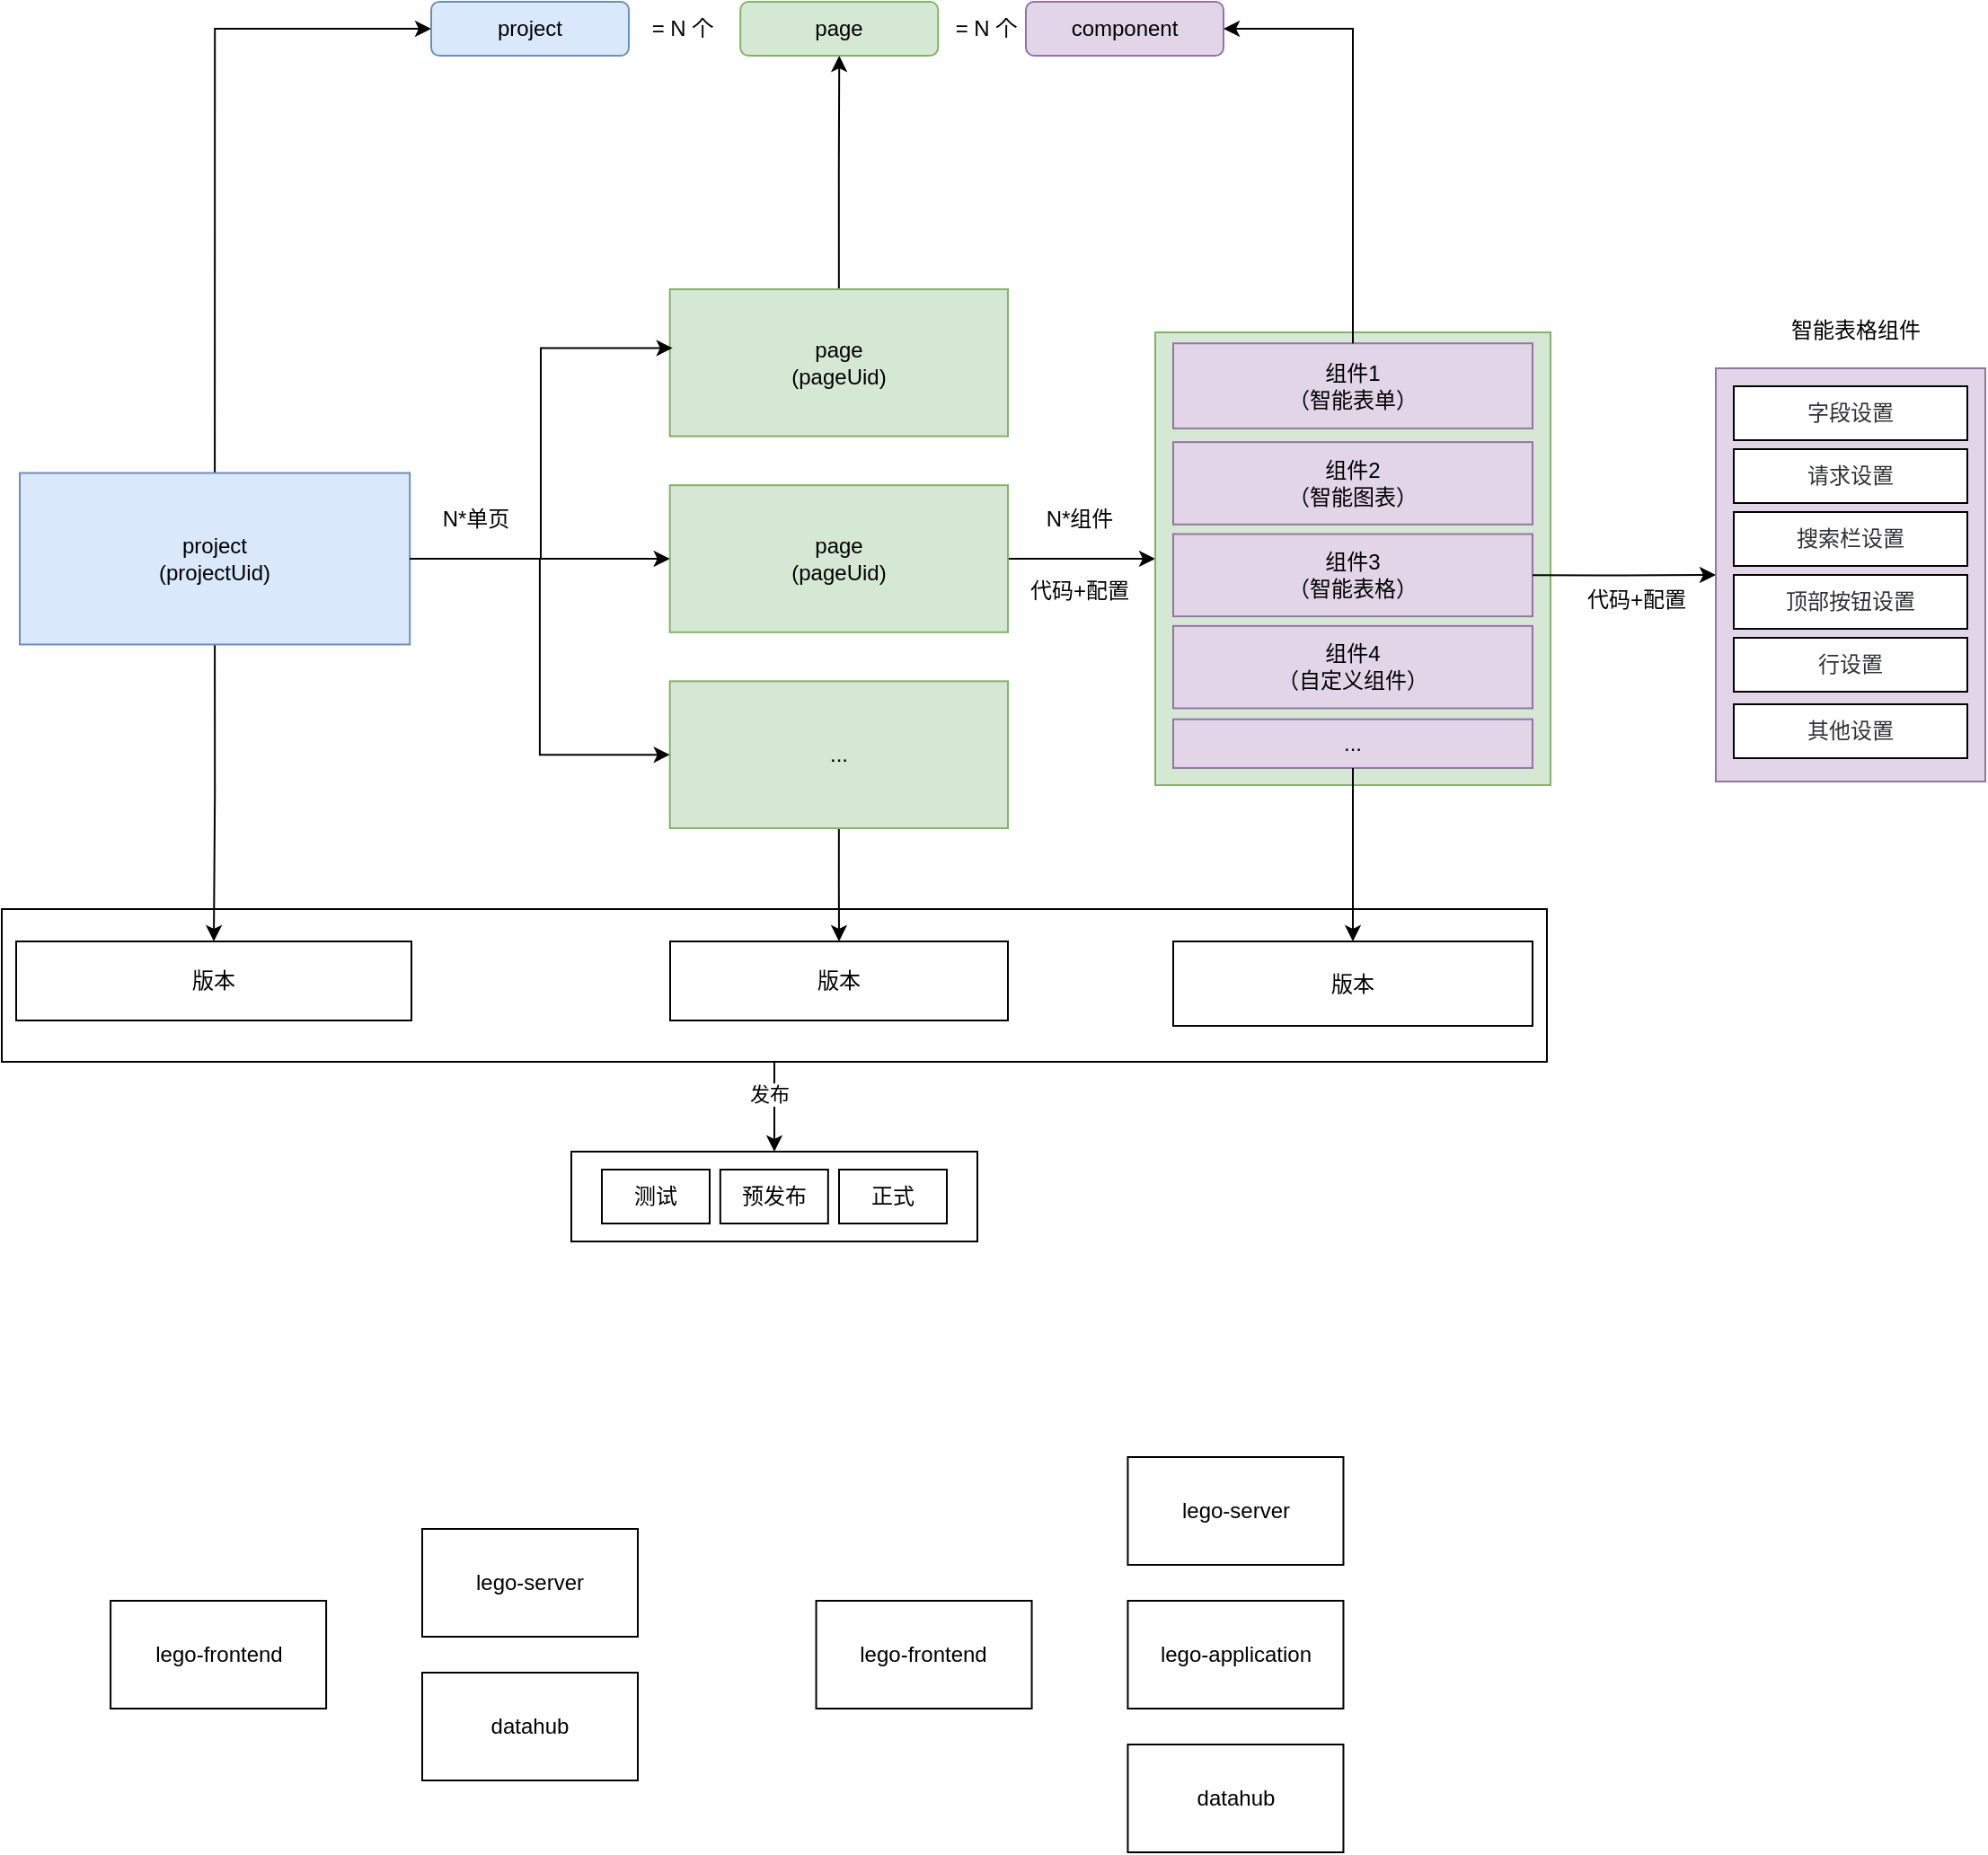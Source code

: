 <mxfile version="14.8.0" type="github">
  <diagram id="uDUzqy1bVPLQPqyA0Kb6" name="Page-1">
    <mxGraphModel dx="1577" dy="1023" grid="1" gridSize="10" guides="1" tooltips="1" connect="1" arrows="1" fold="1" page="1" pageScale="1" pageWidth="827" pageHeight="1169" math="0" shadow="0">
      <root>
        <mxCell id="0" />
        <mxCell id="1" parent="0" />
        <mxCell id="IaOmF9w9HwhS0B1iCCKS-73" style="edgeStyle=orthogonalEdgeStyle;rounded=0;orthogonalLoop=1;jettySize=auto;html=1;exitX=0.5;exitY=1;exitDx=0;exitDy=0;entryX=0.5;entryY=0;entryDx=0;entryDy=0;" edge="1" parent="1" source="IaOmF9w9HwhS0B1iCCKS-68" target="IaOmF9w9HwhS0B1iCCKS-69">
          <mxGeometry relative="1" as="geometry" />
        </mxCell>
        <mxCell id="IaOmF9w9HwhS0B1iCCKS-74" value="发布" style="edgeLabel;html=1;align=center;verticalAlign=middle;resizable=0;points=[];" vertex="1" connectable="0" parent="IaOmF9w9HwhS0B1iCCKS-73">
          <mxGeometry x="-0.28" y="-3" relative="1" as="geometry">
            <mxPoint as="offset" />
          </mxGeometry>
        </mxCell>
        <mxCell id="IaOmF9w9HwhS0B1iCCKS-68" value="" style="rounded=0;whiteSpace=wrap;html=1;" vertex="1" parent="1">
          <mxGeometry x="10" y="525" width="860" height="85" as="geometry" />
        </mxCell>
        <mxCell id="IaOmF9w9HwhS0B1iCCKS-24" style="edgeStyle=orthogonalEdgeStyle;rounded=0;orthogonalLoop=1;jettySize=auto;html=1;exitX=0.5;exitY=0;exitDx=0;exitDy=0;entryX=0;entryY=0.5;entryDx=0;entryDy=0;" edge="1" parent="1" source="IaOmF9w9HwhS0B1iCCKS-1" target="IaOmF9w9HwhS0B1iCCKS-17">
          <mxGeometry relative="1" as="geometry" />
        </mxCell>
        <mxCell id="IaOmF9w9HwhS0B1iCCKS-65" style="edgeStyle=orthogonalEdgeStyle;rounded=0;orthogonalLoop=1;jettySize=auto;html=1;exitX=0.5;exitY=1;exitDx=0;exitDy=0;" edge="1" parent="1" source="IaOmF9w9HwhS0B1iCCKS-1" target="IaOmF9w9HwhS0B1iCCKS-64">
          <mxGeometry relative="1" as="geometry" />
        </mxCell>
        <mxCell id="IaOmF9w9HwhS0B1iCCKS-1" value="project&lt;br&gt;(projectUid)" style="rounded=0;whiteSpace=wrap;html=1;fillColor=#dae8fc;strokeColor=#6c8ebf;" vertex="1" parent="1">
          <mxGeometry x="20" y="282.273" width="217.105" height="95.455" as="geometry" />
        </mxCell>
        <mxCell id="IaOmF9w9HwhS0B1iCCKS-25" style="edgeStyle=orthogonalEdgeStyle;rounded=0;orthogonalLoop=1;jettySize=auto;html=1;exitX=0.5;exitY=0;exitDx=0;exitDy=0;entryX=0.5;entryY=1;entryDx=0;entryDy=0;" edge="1" parent="1" source="IaOmF9w9HwhS0B1iCCKS-4" target="IaOmF9w9HwhS0B1iCCKS-21">
          <mxGeometry relative="1" as="geometry" />
        </mxCell>
        <mxCell id="IaOmF9w9HwhS0B1iCCKS-4" value="page&lt;br&gt;(pageUid)" style="rounded=0;whiteSpace=wrap;html=1;fillColor=#d5e8d4;strokeColor=#82b366;" vertex="1" parent="1">
          <mxGeometry x="381.842" y="180" width="188.158" height="81.818" as="geometry" />
        </mxCell>
        <mxCell id="IaOmF9w9HwhS0B1iCCKS-5" style="edgeStyle=orthogonalEdgeStyle;rounded=0;orthogonalLoop=1;jettySize=auto;html=1;exitX=1;exitY=0.5;exitDx=0;exitDy=0;entryX=0.008;entryY=0.4;entryDx=0;entryDy=0;entryPerimeter=0;" edge="1" parent="1" source="IaOmF9w9HwhS0B1iCCKS-1" target="IaOmF9w9HwhS0B1iCCKS-4">
          <mxGeometry x="20" y="180" as="geometry">
            <Array as="points">
              <mxPoint x="310" y="330" />
              <mxPoint x="310" y="213" />
            </Array>
          </mxGeometry>
        </mxCell>
        <mxCell id="IaOmF9w9HwhS0B1iCCKS-55" style="edgeStyle=orthogonalEdgeStyle;rounded=0;orthogonalLoop=1;jettySize=auto;html=1;exitX=1;exitY=0.5;exitDx=0;exitDy=0;" edge="1" parent="1" source="IaOmF9w9HwhS0B1iCCKS-6" target="IaOmF9w9HwhS0B1iCCKS-28">
          <mxGeometry relative="1" as="geometry" />
        </mxCell>
        <mxCell id="IaOmF9w9HwhS0B1iCCKS-6" value="page&lt;br&gt;(pageUid)" style="rounded=0;whiteSpace=wrap;html=1;fillColor=#d5e8d4;strokeColor=#82b366;" vertex="1" parent="1">
          <mxGeometry x="381.842" y="289.091" width="188.158" height="81.818" as="geometry" />
        </mxCell>
        <mxCell id="IaOmF9w9HwhS0B1iCCKS-8" style="edgeStyle=orthogonalEdgeStyle;rounded=0;orthogonalLoop=1;jettySize=auto;html=1;exitX=1;exitY=0.5;exitDx=0;exitDy=0;" edge="1" parent="1" source="IaOmF9w9HwhS0B1iCCKS-1" target="IaOmF9w9HwhS0B1iCCKS-6">
          <mxGeometry x="20" y="180" as="geometry" />
        </mxCell>
        <mxCell id="IaOmF9w9HwhS0B1iCCKS-66" style="edgeStyle=orthogonalEdgeStyle;rounded=0;orthogonalLoop=1;jettySize=auto;html=1;exitX=0.5;exitY=1;exitDx=0;exitDy=0;" edge="1" parent="1" source="IaOmF9w9HwhS0B1iCCKS-7" target="IaOmF9w9HwhS0B1iCCKS-60">
          <mxGeometry relative="1" as="geometry" />
        </mxCell>
        <mxCell id="IaOmF9w9HwhS0B1iCCKS-7" value="..." style="rounded=0;whiteSpace=wrap;html=1;fillColor=#d5e8d4;strokeColor=#82b366;" vertex="1" parent="1">
          <mxGeometry x="381.842" y="398.182" width="188.158" height="81.818" as="geometry" />
        </mxCell>
        <mxCell id="IaOmF9w9HwhS0B1iCCKS-9" style="edgeStyle=orthogonalEdgeStyle;rounded=0;orthogonalLoop=1;jettySize=auto;html=1;exitX=1;exitY=0.5;exitDx=0;exitDy=0;entryX=0;entryY=0.5;entryDx=0;entryDy=0;" edge="1" parent="1" source="IaOmF9w9HwhS0B1iCCKS-1" target="IaOmF9w9HwhS0B1iCCKS-7">
          <mxGeometry x="20" y="180" as="geometry" />
        </mxCell>
        <mxCell id="IaOmF9w9HwhS0B1iCCKS-17" value="&lt;span&gt;project&lt;/span&gt;" style="rounded=1;whiteSpace=wrap;html=1;fillColor=#dae8fc;strokeColor=#6c8ebf;" vertex="1" parent="1">
          <mxGeometry x="249" y="20" width="110" height="30" as="geometry" />
        </mxCell>
        <mxCell id="IaOmF9w9HwhS0B1iCCKS-20" value="= N 个" style="text;html=1;strokeColor=none;fillColor=none;align=center;verticalAlign=middle;whiteSpace=wrap;rounded=0;" vertex="1" parent="1">
          <mxGeometry x="364" y="25" width="50" height="20" as="geometry" />
        </mxCell>
        <mxCell id="IaOmF9w9HwhS0B1iCCKS-21" value="&lt;span&gt;page&lt;/span&gt;" style="rounded=1;whiteSpace=wrap;html=1;fillColor=#d5e8d4;strokeColor=#82b366;" vertex="1" parent="1">
          <mxGeometry x="421.11" y="20" width="110" height="30" as="geometry" />
        </mxCell>
        <mxCell id="IaOmF9w9HwhS0B1iCCKS-34" value="N*单页" style="text;html=1;strokeColor=none;fillColor=none;align=center;verticalAlign=middle;whiteSpace=wrap;rounded=0;" vertex="1" parent="1">
          <mxGeometry x="254" y="298" width="40" height="20" as="geometry" />
        </mxCell>
        <mxCell id="IaOmF9w9HwhS0B1iCCKS-37" value="" style="rounded=0;whiteSpace=wrap;html=1;fillColor=#e1d5e7;strokeColor=#9673a6;" vertex="1" parent="1">
          <mxGeometry x="964" y="224" width="150" height="230" as="geometry" />
        </mxCell>
        <mxCell id="IaOmF9w9HwhS0B1iCCKS-38" value="&lt;span style=&quot;color: rgb(48 , 49 , 51) ; font-family: &amp;#34;avenir&amp;#34; , &amp;#34;helvetica&amp;#34; , &amp;#34;arial&amp;#34; , sans-serif ; background-color: rgb(255 , 255 , 255)&quot;&gt;&lt;font style=&quot;font-size: 12px&quot;&gt;字段设置&lt;/font&gt;&lt;/span&gt;" style="rounded=0;whiteSpace=wrap;html=1;" vertex="1" parent="1">
          <mxGeometry x="974" y="234" width="130" height="30" as="geometry" />
        </mxCell>
        <mxCell id="IaOmF9w9HwhS0B1iCCKS-39" value="&lt;span style=&quot;color: rgb(48 , 49 , 51) ; font-family: &amp;#34;avenir&amp;#34; , &amp;#34;helvetica&amp;#34; , &amp;#34;arial&amp;#34; , sans-serif ; background-color: rgb(255 , 255 , 255)&quot;&gt;&lt;font style=&quot;font-size: 12px&quot;&gt;请求设置&lt;/font&gt;&lt;/span&gt;" style="rounded=0;whiteSpace=wrap;html=1;" vertex="1" parent="1">
          <mxGeometry x="974" y="269" width="130" height="30" as="geometry" />
        </mxCell>
        <mxCell id="IaOmF9w9HwhS0B1iCCKS-40" value="&lt;font color=&quot;#303133&quot; face=&quot;avenir, helvetica, arial, sans-serif&quot;&gt;&lt;span style=&quot;background-color: rgb(255 , 255 , 255)&quot;&gt;搜索栏设置&lt;/span&gt;&lt;/font&gt;" style="rounded=0;whiteSpace=wrap;html=1;" vertex="1" parent="1">
          <mxGeometry x="974" y="304" width="130" height="30" as="geometry" />
        </mxCell>
        <mxCell id="IaOmF9w9HwhS0B1iCCKS-41" value="&lt;font color=&quot;#303133&quot; face=&quot;avenir, helvetica, arial, sans-serif&quot;&gt;&lt;span style=&quot;background-color: rgb(255 , 255 , 255)&quot;&gt;顶部按钮设置&lt;/span&gt;&lt;/font&gt;" style="rounded=0;whiteSpace=wrap;html=1;" vertex="1" parent="1">
          <mxGeometry x="974" y="339" width="130" height="30" as="geometry" />
        </mxCell>
        <mxCell id="IaOmF9w9HwhS0B1iCCKS-42" value="&lt;span style=&quot;color: rgb(48 , 49 , 51) ; font-family: &amp;#34;avenir&amp;#34; , &amp;#34;helvetica&amp;#34; , &amp;#34;arial&amp;#34; , sans-serif ; background-color: rgb(255 , 255 , 255)&quot;&gt;&lt;font style=&quot;font-size: 12px&quot;&gt;行设置&lt;/font&gt;&lt;/span&gt;" style="rounded=0;whiteSpace=wrap;html=1;" vertex="1" parent="1">
          <mxGeometry x="974" y="374" width="130" height="30" as="geometry" />
        </mxCell>
        <mxCell id="IaOmF9w9HwhS0B1iCCKS-43" value="&lt;font color=&quot;#303133&quot; face=&quot;avenir, helvetica, arial, sans-serif&quot;&gt;&lt;span style=&quot;background-color: rgb(255 , 255 , 255)&quot;&gt;其他设置&lt;/span&gt;&lt;/font&gt;" style="rounded=0;whiteSpace=wrap;html=1;" vertex="1" parent="1">
          <mxGeometry x="974" y="411" width="130" height="30" as="geometry" />
        </mxCell>
        <mxCell id="IaOmF9w9HwhS0B1iCCKS-44" value="智能表格组件" style="text;html=1;strokeColor=none;fillColor=none;align=center;verticalAlign=middle;whiteSpace=wrap;rounded=0;" vertex="1" parent="1">
          <mxGeometry x="1002.5" y="193" width="77.5" height="20" as="geometry" />
        </mxCell>
        <mxCell id="IaOmF9w9HwhS0B1iCCKS-47" value="" style="group;fillColor=#d5e8d4;strokeColor=#82b366;" vertex="1" connectable="0" parent="1">
          <mxGeometry x="652" y="204" width="220" height="252" as="geometry" />
        </mxCell>
        <mxCell id="IaOmF9w9HwhS0B1iCCKS-28" value="" style="rounded=0;whiteSpace=wrap;html=1;fillColor=#d5e8d4;strokeColor=#82b366;" vertex="1" parent="IaOmF9w9HwhS0B1iCCKS-47">
          <mxGeometry width="220" height="252" as="geometry" />
        </mxCell>
        <mxCell id="IaOmF9w9HwhS0B1iCCKS-30" value="组件1&lt;br&gt;（智能表单）" style="rounded=0;whiteSpace=wrap;html=1;fillColor=#e1d5e7;strokeColor=#9673a6;" vertex="1" parent="IaOmF9w9HwhS0B1iCCKS-47">
          <mxGeometry x="10" y="6.109" width="200" height="47.345" as="geometry" />
        </mxCell>
        <mxCell id="IaOmF9w9HwhS0B1iCCKS-31" value="组件2&lt;br&gt;（智能图表）" style="rounded=0;whiteSpace=wrap;html=1;fillColor=#e1d5e7;strokeColor=#9673a6;" vertex="1" parent="IaOmF9w9HwhS0B1iCCKS-47">
          <mxGeometry x="10" y="61.091" width="200" height="45.818" as="geometry" />
        </mxCell>
        <mxCell id="IaOmF9w9HwhS0B1iCCKS-32" value="..." style="rounded=0;whiteSpace=wrap;html=1;fillColor=#e1d5e7;strokeColor=#9673a6;" vertex="1" parent="IaOmF9w9HwhS0B1iCCKS-47">
          <mxGeometry x="10" y="215.345" width="200" height="27.109" as="geometry" />
        </mxCell>
        <mxCell id="IaOmF9w9HwhS0B1iCCKS-45" value="组件3&lt;br&gt;（智能表格）" style="rounded=0;whiteSpace=wrap;html=1;fillColor=#e1d5e7;strokeColor=#9673a6;" vertex="1" parent="IaOmF9w9HwhS0B1iCCKS-47">
          <mxGeometry x="10" y="112.255" width="200" height="45.818" as="geometry" />
        </mxCell>
        <mxCell id="IaOmF9w9HwhS0B1iCCKS-46" value="组件4&lt;br&gt;（自定义组件）" style="rounded=0;whiteSpace=wrap;html=1;fillColor=#e1d5e7;strokeColor=#9673a6;" vertex="1" parent="IaOmF9w9HwhS0B1iCCKS-47">
          <mxGeometry x="10" y="163.418" width="200" height="45.818" as="geometry" />
        </mxCell>
        <mxCell id="IaOmF9w9HwhS0B1iCCKS-53" value="&lt;span&gt;component&lt;/span&gt;" style="rounded=1;whiteSpace=wrap;html=1;fillColor=#e1d5e7;strokeColor=#9673a6;" vertex="1" parent="1">
          <mxGeometry x="580" y="20" width="110" height="30" as="geometry" />
        </mxCell>
        <mxCell id="IaOmF9w9HwhS0B1iCCKS-54" value="= N 个" style="text;html=1;strokeColor=none;fillColor=none;align=center;verticalAlign=middle;whiteSpace=wrap;rounded=0;" vertex="1" parent="1">
          <mxGeometry x="538" y="25" width="40" height="20" as="geometry" />
        </mxCell>
        <mxCell id="IaOmF9w9HwhS0B1iCCKS-56" value="N*组件" style="text;html=1;strokeColor=none;fillColor=none;align=center;verticalAlign=middle;whiteSpace=wrap;rounded=0;" vertex="1" parent="1">
          <mxGeometry x="590" y="298" width="40" height="20" as="geometry" />
        </mxCell>
        <mxCell id="IaOmF9w9HwhS0B1iCCKS-58" style="edgeStyle=orthogonalEdgeStyle;rounded=0;orthogonalLoop=1;jettySize=auto;html=1;exitX=1;exitY=0.5;exitDx=0;exitDy=0;" edge="1" parent="1" source="IaOmF9w9HwhS0B1iCCKS-45" target="IaOmF9w9HwhS0B1iCCKS-37">
          <mxGeometry relative="1" as="geometry" />
        </mxCell>
        <mxCell id="IaOmF9w9HwhS0B1iCCKS-59" style="edgeStyle=orthogonalEdgeStyle;rounded=0;orthogonalLoop=1;jettySize=auto;html=1;exitX=0.5;exitY=0;exitDx=0;exitDy=0;entryX=1;entryY=0.5;entryDx=0;entryDy=0;" edge="1" parent="1" source="IaOmF9w9HwhS0B1iCCKS-30" target="IaOmF9w9HwhS0B1iCCKS-53">
          <mxGeometry relative="1" as="geometry" />
        </mxCell>
        <mxCell id="IaOmF9w9HwhS0B1iCCKS-60" value="版本" style="rounded=0;whiteSpace=wrap;html=1;" vertex="1" parent="1">
          <mxGeometry x="382" y="543" width="188" height="44" as="geometry" />
        </mxCell>
        <mxCell id="IaOmF9w9HwhS0B1iCCKS-61" value="代码+配置" style="text;html=1;strokeColor=none;fillColor=none;align=center;verticalAlign=middle;whiteSpace=wrap;rounded=0;" vertex="1" parent="1">
          <mxGeometry x="580" y="338" width="60" height="20" as="geometry" />
        </mxCell>
        <mxCell id="IaOmF9w9HwhS0B1iCCKS-62" value="代码+配置" style="text;html=1;strokeColor=none;fillColor=none;align=center;verticalAlign=middle;whiteSpace=wrap;rounded=0;" vertex="1" parent="1">
          <mxGeometry x="890" y="343" width="60" height="20" as="geometry" />
        </mxCell>
        <mxCell id="IaOmF9w9HwhS0B1iCCKS-63" value="版本" style="rounded=0;whiteSpace=wrap;html=1;" vertex="1" parent="1">
          <mxGeometry x="662" y="543" width="200" height="47" as="geometry" />
        </mxCell>
        <mxCell id="IaOmF9w9HwhS0B1iCCKS-64" value="版本" style="rounded=0;whiteSpace=wrap;html=1;" vertex="1" parent="1">
          <mxGeometry x="18" y="543" width="220" height="44" as="geometry" />
        </mxCell>
        <mxCell id="IaOmF9w9HwhS0B1iCCKS-67" style="edgeStyle=orthogonalEdgeStyle;rounded=0;orthogonalLoop=1;jettySize=auto;html=1;exitX=0.5;exitY=1;exitDx=0;exitDy=0;" edge="1" parent="1" source="IaOmF9w9HwhS0B1iCCKS-32" target="IaOmF9w9HwhS0B1iCCKS-63">
          <mxGeometry relative="1" as="geometry" />
        </mxCell>
        <mxCell id="IaOmF9w9HwhS0B1iCCKS-69" value="" style="rounded=0;whiteSpace=wrap;html=1;" vertex="1" parent="1">
          <mxGeometry x="327" y="660" width="226" height="50" as="geometry" />
        </mxCell>
        <mxCell id="IaOmF9w9HwhS0B1iCCKS-70" value="测试" style="rounded=0;whiteSpace=wrap;html=1;" vertex="1" parent="1">
          <mxGeometry x="344" y="670" width="60" height="30" as="geometry" />
        </mxCell>
        <mxCell id="IaOmF9w9HwhS0B1iCCKS-71" value="预发布" style="rounded=0;whiteSpace=wrap;html=1;" vertex="1" parent="1">
          <mxGeometry x="409.92" y="670" width="60" height="30" as="geometry" />
        </mxCell>
        <mxCell id="IaOmF9w9HwhS0B1iCCKS-72" value="正式" style="rounded=0;whiteSpace=wrap;html=1;" vertex="1" parent="1">
          <mxGeometry x="476" y="670" width="60" height="30" as="geometry" />
        </mxCell>
        <mxCell id="IaOmF9w9HwhS0B1iCCKS-75" value="lego-frontend" style="rounded=0;whiteSpace=wrap;html=1;" vertex="1" parent="1">
          <mxGeometry x="70.55" y="910" width="120" height="60" as="geometry" />
        </mxCell>
        <mxCell id="IaOmF9w9HwhS0B1iCCKS-76" value="lego-server" style="rounded=0;whiteSpace=wrap;html=1;" vertex="1" parent="1">
          <mxGeometry x="244" y="870" width="120" height="60" as="geometry" />
        </mxCell>
        <mxCell id="IaOmF9w9HwhS0B1iCCKS-77" value="datahub" style="rounded=0;whiteSpace=wrap;html=1;" vertex="1" parent="1">
          <mxGeometry x="244" y="950" width="120" height="60" as="geometry" />
        </mxCell>
        <mxCell id="IaOmF9w9HwhS0B1iCCKS-81" value="lego-frontend" style="rounded=0;whiteSpace=wrap;html=1;" vertex="1" parent="1">
          <mxGeometry x="463.28" y="910" width="120" height="60" as="geometry" />
        </mxCell>
        <mxCell id="IaOmF9w9HwhS0B1iCCKS-82" value="lego-server" style="rounded=0;whiteSpace=wrap;html=1;" vertex="1" parent="1">
          <mxGeometry x="636.73" y="830" width="120" height="60" as="geometry" />
        </mxCell>
        <mxCell id="IaOmF9w9HwhS0B1iCCKS-83" value="lego-application" style="rounded=0;whiteSpace=wrap;html=1;" vertex="1" parent="1">
          <mxGeometry x="636.73" y="910" width="120" height="60" as="geometry" />
        </mxCell>
        <mxCell id="IaOmF9w9HwhS0B1iCCKS-84" value="datahub" style="rounded=0;whiteSpace=wrap;html=1;" vertex="1" parent="1">
          <mxGeometry x="636.73" y="990" width="120" height="60" as="geometry" />
        </mxCell>
      </root>
    </mxGraphModel>
  </diagram>
</mxfile>
